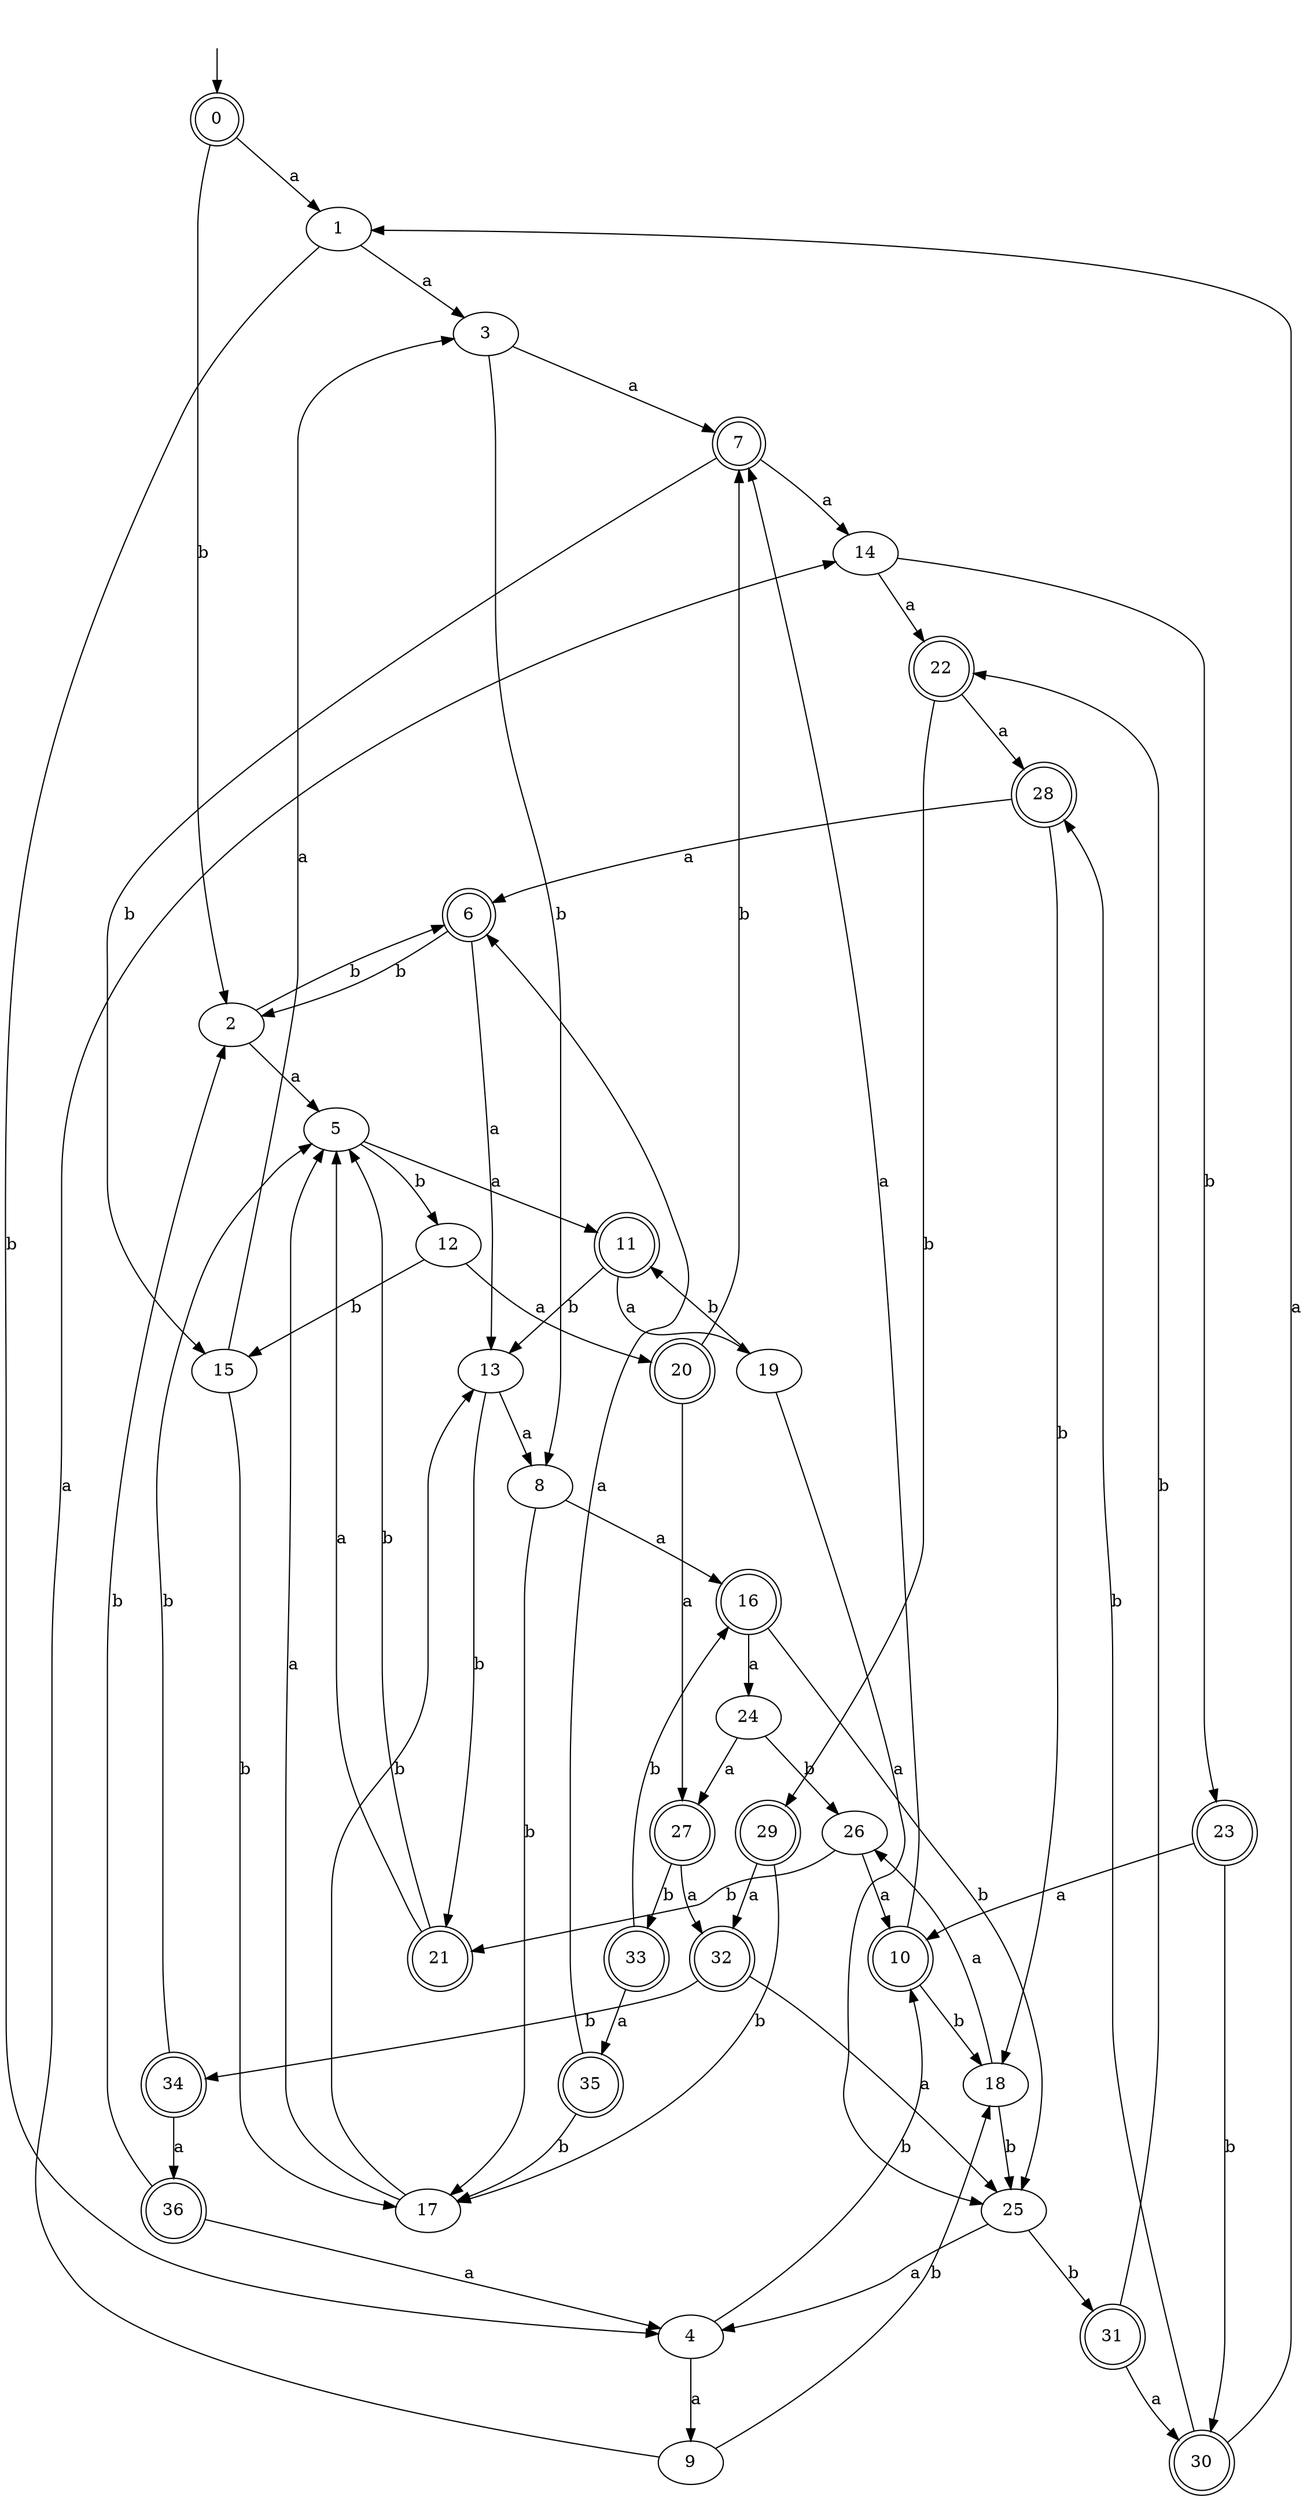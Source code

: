 digraph RandomDFA {
  __start0 [label="", shape=none];
  __start0 -> 0 [label=""];
  0 [shape=circle] [shape=doublecircle]
  0 -> 1 [label="a"]
  0 -> 2 [label="b"]
  1
  1 -> 3 [label="a"]
  1 -> 4 [label="b"]
  2
  2 -> 5 [label="a"]
  2 -> 6 [label="b"]
  3
  3 -> 7 [label="a"]
  3 -> 8 [label="b"]
  4
  4 -> 9 [label="a"]
  4 -> 10 [label="b"]
  5
  5 -> 11 [label="a"]
  5 -> 12 [label="b"]
  6 [shape=doublecircle]
  6 -> 13 [label="a"]
  6 -> 2 [label="b"]
  7 [shape=doublecircle]
  7 -> 14 [label="a"]
  7 -> 15 [label="b"]
  8
  8 -> 16 [label="a"]
  8 -> 17 [label="b"]
  9
  9 -> 14 [label="a"]
  9 -> 18 [label="b"]
  10 [shape=doublecircle]
  10 -> 7 [label="a"]
  10 -> 18 [label="b"]
  11 [shape=doublecircle]
  11 -> 19 [label="a"]
  11 -> 13 [label="b"]
  12
  12 -> 20 [label="a"]
  12 -> 15 [label="b"]
  13
  13 -> 8 [label="a"]
  13 -> 21 [label="b"]
  14
  14 -> 22 [label="a"]
  14 -> 23 [label="b"]
  15
  15 -> 3 [label="a"]
  15 -> 17 [label="b"]
  16 [shape=doublecircle]
  16 -> 24 [label="a"]
  16 -> 25 [label="b"]
  17
  17 -> 5 [label="a"]
  17 -> 13 [label="b"]
  18
  18 -> 26 [label="a"]
  18 -> 25 [label="b"]
  19
  19 -> 25 [label="a"]
  19 -> 11 [label="b"]
  20 [shape=doublecircle]
  20 -> 27 [label="a"]
  20 -> 7 [label="b"]
  21 [shape=doublecircle]
  21 -> 5 [label="a"]
  21 -> 5 [label="b"]
  22 [shape=doublecircle]
  22 -> 28 [label="a"]
  22 -> 29 [label="b"]
  23 [shape=doublecircle]
  23 -> 10 [label="a"]
  23 -> 30 [label="b"]
  24
  24 -> 27 [label="a"]
  24 -> 26 [label="b"]
  25
  25 -> 4 [label="a"]
  25 -> 31 [label="b"]
  26
  26 -> 10 [label="a"]
  26 -> 21 [label="b"]
  27 [shape=doublecircle]
  27 -> 32 [label="a"]
  27 -> 33 [label="b"]
  28 [shape=doublecircle]
  28 -> 6 [label="a"]
  28 -> 18 [label="b"]
  29 [shape=doublecircle]
  29 -> 32 [label="a"]
  29 -> 17 [label="b"]
  30 [shape=doublecircle]
  30 -> 1 [label="a"]
  30 -> 28 [label="b"]
  31 [shape=doublecircle]
  31 -> 30 [label="a"]
  31 -> 22 [label="b"]
  32 [shape=doublecircle]
  32 -> 25 [label="a"]
  32 -> 34 [label="b"]
  33 [shape=doublecircle]
  33 -> 35 [label="a"]
  33 -> 16 [label="b"]
  34 [shape=doublecircle]
  34 -> 36 [label="a"]
  34 -> 5 [label="b"]
  35 [shape=doublecircle]
  35 -> 6 [label="a"]
  35 -> 17 [label="b"]
  36 [shape=doublecircle]
  36 -> 4 [label="a"]
  36 -> 2 [label="b"]
}
